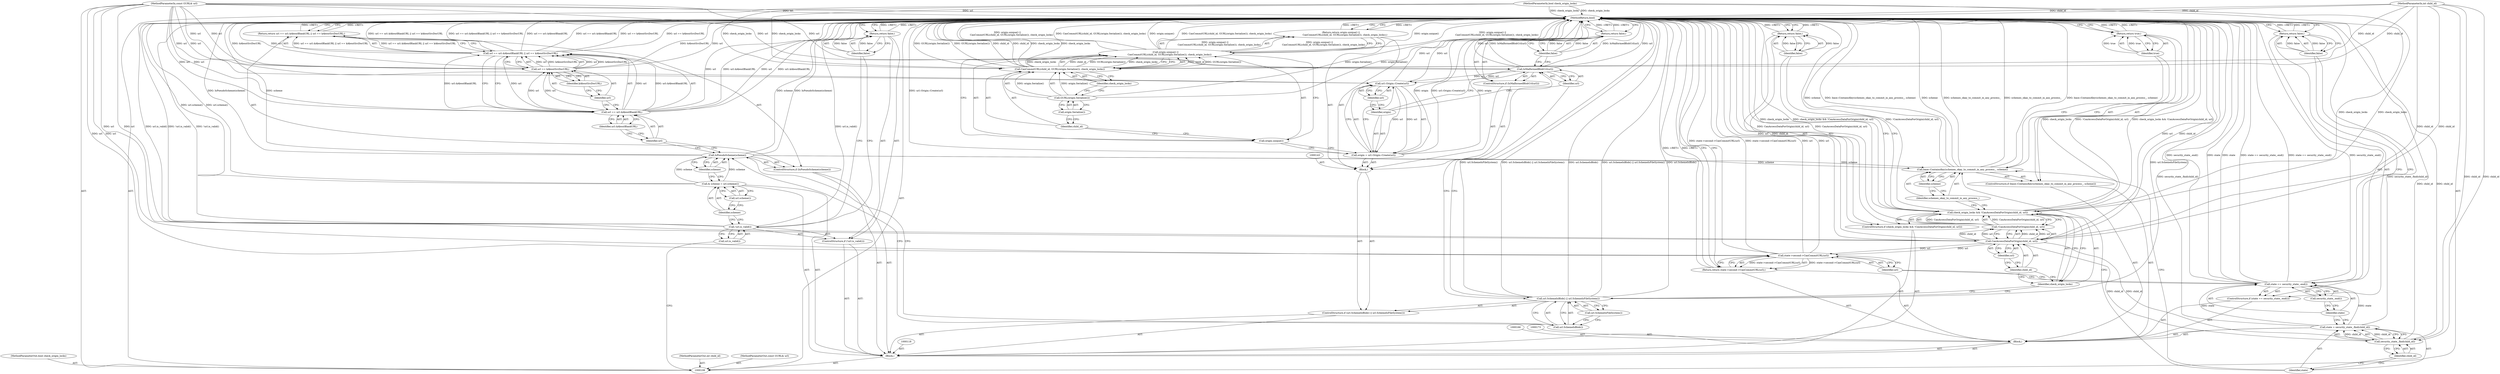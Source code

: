 digraph "0_Chrome_2078096efde1976b0fa9c820df90cedbfb2b13bc" {
"1000187" [label="(MethodReturn,bool)"];
"1000109" [label="(MethodParameterIn,int child_id)"];
"1000283" [label="(MethodParameterOut,int child_id)"];
"1000126" [label="(Call,url == url::kAboutBlankURL || url == kAboutSrcDocURL)"];
"1000127" [label="(Call,url == url::kAboutBlankURL)"];
"1000128" [label="(Identifier,url)"];
"1000129" [label="(Identifier,url::kAboutBlankURL)"];
"1000125" [label="(Return,return url == url::kAboutBlankURL || url == kAboutSrcDocURL;)"];
"1000130" [label="(Call,url == kAboutSrcDocURL)"];
"1000131" [label="(Identifier,url)"];
"1000132" [label="(Identifier,kAboutSrcDocURL)"];
"1000133" [label="(ControlStructure,if (url.SchemeIsBlob() || url.SchemeIsFileSystem()))"];
"1000136" [label="(Call,url.SchemeIsFileSystem())"];
"1000134" [label="(Call,url.SchemeIsBlob() || url.SchemeIsFileSystem())"];
"1000135" [label="(Call,url.SchemeIsBlob())"];
"1000140" [label="(Identifier,url)"];
"1000138" [label="(ControlStructure,if (IsMalformedBlobUrl(url)))"];
"1000139" [label="(Call,IsMalformedBlobUrl(url))"];
"1000142" [label="(Identifier,false)"];
"1000141" [label="(Return,return false;)"];
"1000144" [label="(Call,origin = url::Origin::Create(url))"];
"1000145" [label="(Identifier,origin)"];
"1000146" [label="(Call,url::Origin::Create(url))"];
"1000147" [label="(Identifier,url)"];
"1000137" [label="(Block,)"];
"1000149" [label="(Call,origin.unique() ||\n           CanCommitURL(child_id, GURL(origin.Serialize()), check_origin_locks))"];
"1000150" [label="(Call,origin.unique())"];
"1000148" [label="(Return,return origin.unique() ||\n           CanCommitURL(child_id, GURL(origin.Serialize()), check_origin_locks);)"];
"1000151" [label="(Call,CanCommitURL(child_id, GURL(origin.Serialize()), check_origin_locks))"];
"1000152" [label="(Identifier,child_id)"];
"1000153" [label="(Call,GURL(origin.Serialize()))"];
"1000154" [label="(Call,origin.Serialize())"];
"1000155" [label="(Identifier,check_origin_locks)"];
"1000110" [label="(MethodParameterIn,const GURL& url)"];
"1000284" [label="(MethodParameterOut,const GURL& url)"];
"1000156" [label="(ControlStructure,if (check_origin_locks && !CanAccessDataForOrigin(child_id, url)))"];
"1000159" [label="(Call,!CanAccessDataForOrigin(child_id, url))"];
"1000160" [label="(Call,CanAccessDataForOrigin(child_id, url))"];
"1000161" [label="(Identifier,child_id)"];
"1000157" [label="(Call,check_origin_locks && !CanAccessDataForOrigin(child_id, url))"];
"1000158" [label="(Identifier,check_origin_locks)"];
"1000162" [label="(Identifier,url)"];
"1000164" [label="(Identifier,false)"];
"1000163" [label="(Return,return false;)"];
"1000111" [label="(MethodParameterIn,bool check_origin_locks)"];
"1000285" [label="(MethodParameterOut,bool check_origin_locks)"];
"1000112" [label="(Block,)"];
"1000169" [label="(Identifier,schemes_okay_to_commit_in_any_process_)"];
"1000167" [label="(ControlStructure,if (base::ContainsKey(schemes_okay_to_commit_in_any_process_, scheme)))"];
"1000170" [label="(Identifier,scheme)"];
"1000168" [label="(Call,base::ContainsKey(schemes_okay_to_commit_in_any_process_, scheme))"];
"1000172" [label="(Identifier,true)"];
"1000171" [label="(Return,return true;)"];
"1000174" [label="(Call,state = security_state_.find(child_id))"];
"1000175" [label="(Identifier,state)"];
"1000176" [label="(Call,security_state_.find(child_id))"];
"1000165" [label="(Block,)"];
"1000177" [label="(Identifier,child_id)"];
"1000181" [label="(Call,security_state_.end())"];
"1000178" [label="(ControlStructure,if (state == security_state_.end()))"];
"1000179" [label="(Call,state == security_state_.end())"];
"1000180" [label="(Identifier,state)"];
"1000183" [label="(Identifier,false)"];
"1000182" [label="(Return,return false;)"];
"1000113" [label="(ControlStructure,if (!url.is_valid()))"];
"1000114" [label="(Call,!url.is_valid())"];
"1000115" [label="(Call,url.is_valid())"];
"1000185" [label="(Call,state->second->CanCommitURL(url))"];
"1000186" [label="(Identifier,url)"];
"1000184" [label="(Return,return state->second->CanCommitURL(url);)"];
"1000117" [label="(Identifier,false)"];
"1000116" [label="(Return,return false;)"];
"1000119" [label="(Call,& scheme = url.scheme())"];
"1000120" [label="(Identifier,scheme)"];
"1000121" [label="(Call,url.scheme())"];
"1000122" [label="(ControlStructure,if (IsPseudoScheme(scheme)))"];
"1000124" [label="(Identifier,scheme)"];
"1000123" [label="(Call,IsPseudoScheme(scheme))"];
"1000187" -> "1000108"  [label="AST: "];
"1000187" -> "1000116"  [label="CFG: "];
"1000187" -> "1000125"  [label="CFG: "];
"1000187" -> "1000141"  [label="CFG: "];
"1000187" -> "1000148"  [label="CFG: "];
"1000187" -> "1000163"  [label="CFG: "];
"1000187" -> "1000171"  [label="CFG: "];
"1000187" -> "1000182"  [label="CFG: "];
"1000187" -> "1000184"  [label="CFG: "];
"1000157" -> "1000187"  [label="DDG: !CanAccessDataForOrigin(child_id, url)"];
"1000157" -> "1000187"  [label="DDG: check_origin_locks && !CanAccessDataForOrigin(child_id, url)"];
"1000157" -> "1000187"  [label="DDG: check_origin_locks"];
"1000185" -> "1000187"  [label="DDG: state->second->CanCommitURL(url)"];
"1000185" -> "1000187"  [label="DDG: url"];
"1000149" -> "1000187"  [label="DDG: CanCommitURL(child_id, GURL(origin.Serialize()), check_origin_locks)"];
"1000149" -> "1000187"  [label="DDG: origin.unique() ||\n           CanCommitURL(child_id, GURL(origin.Serialize()), check_origin_locks)"];
"1000149" -> "1000187"  [label="DDG: origin.unique()"];
"1000168" -> "1000187"  [label="DDG: schemes_okay_to_commit_in_any_process_"];
"1000168" -> "1000187"  [label="DDG: base::ContainsKey(schemes_okay_to_commit_in_any_process_, scheme)"];
"1000168" -> "1000187"  [label="DDG: scheme"];
"1000179" -> "1000187"  [label="DDG: state == security_state_.end()"];
"1000179" -> "1000187"  [label="DDG: security_state_.end()"];
"1000179" -> "1000187"  [label="DDG: state"];
"1000153" -> "1000187"  [label="DDG: origin.Serialize()"];
"1000127" -> "1000187"  [label="DDG: url"];
"1000127" -> "1000187"  [label="DDG: url::kAboutBlankURL"];
"1000126" -> "1000187"  [label="DDG: url == kAboutSrcDocURL"];
"1000126" -> "1000187"  [label="DDG: url == url::kAboutBlankURL || url == kAboutSrcDocURL"];
"1000126" -> "1000187"  [label="DDG: url == url::kAboutBlankURL"];
"1000114" -> "1000187"  [label="DDG: !url.is_valid()"];
"1000114" -> "1000187"  [label="DDG: url.is_valid()"];
"1000159" -> "1000187"  [label="DDG: CanAccessDataForOrigin(child_id, url)"];
"1000123" -> "1000187"  [label="DDG: IsPseudoScheme(scheme)"];
"1000123" -> "1000187"  [label="DDG: scheme"];
"1000130" -> "1000187"  [label="DDG: kAboutSrcDocURL"];
"1000130" -> "1000187"  [label="DDG: url"];
"1000139" -> "1000187"  [label="DDG: IsMalformedBlobUrl(url)"];
"1000139" -> "1000187"  [label="DDG: url"];
"1000151" -> "1000187"  [label="DDG: child_id"];
"1000151" -> "1000187"  [label="DDG: check_origin_locks"];
"1000151" -> "1000187"  [label="DDG: GURL(origin.Serialize())"];
"1000134" -> "1000187"  [label="DDG: url.SchemeIsBlob() || url.SchemeIsFileSystem()"];
"1000134" -> "1000187"  [label="DDG: url.SchemeIsBlob()"];
"1000134" -> "1000187"  [label="DDG: url.SchemeIsFileSystem()"];
"1000119" -> "1000187"  [label="DDG: url.scheme()"];
"1000174" -> "1000187"  [label="DDG: security_state_.find(child_id)"];
"1000110" -> "1000187"  [label="DDG: url"];
"1000144" -> "1000187"  [label="DDG: origin"];
"1000144" -> "1000187"  [label="DDG: url::Origin::Create(url)"];
"1000176" -> "1000187"  [label="DDG: child_id"];
"1000160" -> "1000187"  [label="DDG: url"];
"1000160" -> "1000187"  [label="DDG: child_id"];
"1000146" -> "1000187"  [label="DDG: url"];
"1000111" -> "1000187"  [label="DDG: check_origin_locks"];
"1000109" -> "1000187"  [label="DDG: child_id"];
"1000116" -> "1000187"  [label="DDG: <RET>"];
"1000184" -> "1000187"  [label="DDG: <RET>"];
"1000125" -> "1000187"  [label="DDG: <RET>"];
"1000148" -> "1000187"  [label="DDG: <RET>"];
"1000163" -> "1000187"  [label="DDG: <RET>"];
"1000141" -> "1000187"  [label="DDG: <RET>"];
"1000182" -> "1000187"  [label="DDG: <RET>"];
"1000171" -> "1000187"  [label="DDG: <RET>"];
"1000109" -> "1000108"  [label="AST: "];
"1000109" -> "1000187"  [label="DDG: child_id"];
"1000109" -> "1000151"  [label="DDG: child_id"];
"1000109" -> "1000160"  [label="DDG: child_id"];
"1000109" -> "1000176"  [label="DDG: child_id"];
"1000283" -> "1000108"  [label="AST: "];
"1000126" -> "1000125"  [label="AST: "];
"1000126" -> "1000127"  [label="CFG: "];
"1000126" -> "1000130"  [label="CFG: "];
"1000127" -> "1000126"  [label="AST: "];
"1000130" -> "1000126"  [label="AST: "];
"1000125" -> "1000126"  [label="CFG: "];
"1000126" -> "1000187"  [label="DDG: url == kAboutSrcDocURL"];
"1000126" -> "1000187"  [label="DDG: url == url::kAboutBlankURL || url == kAboutSrcDocURL"];
"1000126" -> "1000187"  [label="DDG: url == url::kAboutBlankURL"];
"1000126" -> "1000125"  [label="DDG: url == url::kAboutBlankURL || url == kAboutSrcDocURL"];
"1000127" -> "1000126"  [label="DDG: url"];
"1000127" -> "1000126"  [label="DDG: url::kAboutBlankURL"];
"1000130" -> "1000126"  [label="DDG: url"];
"1000130" -> "1000126"  [label="DDG: kAboutSrcDocURL"];
"1000127" -> "1000126"  [label="AST: "];
"1000127" -> "1000129"  [label="CFG: "];
"1000128" -> "1000127"  [label="AST: "];
"1000129" -> "1000127"  [label="AST: "];
"1000131" -> "1000127"  [label="CFG: "];
"1000126" -> "1000127"  [label="CFG: "];
"1000127" -> "1000187"  [label="DDG: url"];
"1000127" -> "1000187"  [label="DDG: url::kAboutBlankURL"];
"1000127" -> "1000126"  [label="DDG: url"];
"1000127" -> "1000126"  [label="DDG: url::kAboutBlankURL"];
"1000110" -> "1000127"  [label="DDG: url"];
"1000127" -> "1000130"  [label="DDG: url"];
"1000128" -> "1000127"  [label="AST: "];
"1000128" -> "1000123"  [label="CFG: "];
"1000129" -> "1000128"  [label="CFG: "];
"1000129" -> "1000127"  [label="AST: "];
"1000129" -> "1000128"  [label="CFG: "];
"1000127" -> "1000129"  [label="CFG: "];
"1000125" -> "1000122"  [label="AST: "];
"1000125" -> "1000126"  [label="CFG: "];
"1000126" -> "1000125"  [label="AST: "];
"1000187" -> "1000125"  [label="CFG: "];
"1000125" -> "1000187"  [label="DDG: <RET>"];
"1000126" -> "1000125"  [label="DDG: url == url::kAboutBlankURL || url == kAboutSrcDocURL"];
"1000130" -> "1000126"  [label="AST: "];
"1000130" -> "1000132"  [label="CFG: "];
"1000131" -> "1000130"  [label="AST: "];
"1000132" -> "1000130"  [label="AST: "];
"1000126" -> "1000130"  [label="CFG: "];
"1000130" -> "1000187"  [label="DDG: kAboutSrcDocURL"];
"1000130" -> "1000187"  [label="DDG: url"];
"1000130" -> "1000126"  [label="DDG: url"];
"1000130" -> "1000126"  [label="DDG: kAboutSrcDocURL"];
"1000127" -> "1000130"  [label="DDG: url"];
"1000110" -> "1000130"  [label="DDG: url"];
"1000131" -> "1000130"  [label="AST: "];
"1000131" -> "1000127"  [label="CFG: "];
"1000132" -> "1000131"  [label="CFG: "];
"1000132" -> "1000130"  [label="AST: "];
"1000132" -> "1000131"  [label="CFG: "];
"1000130" -> "1000132"  [label="CFG: "];
"1000133" -> "1000112"  [label="AST: "];
"1000134" -> "1000133"  [label="AST: "];
"1000137" -> "1000133"  [label="AST: "];
"1000136" -> "1000134"  [label="AST: "];
"1000136" -> "1000135"  [label="CFG: "];
"1000134" -> "1000136"  [label="CFG: "];
"1000134" -> "1000133"  [label="AST: "];
"1000134" -> "1000135"  [label="CFG: "];
"1000134" -> "1000136"  [label="CFG: "];
"1000135" -> "1000134"  [label="AST: "];
"1000136" -> "1000134"  [label="AST: "];
"1000140" -> "1000134"  [label="CFG: "];
"1000158" -> "1000134"  [label="CFG: "];
"1000134" -> "1000187"  [label="DDG: url.SchemeIsBlob() || url.SchemeIsFileSystem()"];
"1000134" -> "1000187"  [label="DDG: url.SchemeIsBlob()"];
"1000134" -> "1000187"  [label="DDG: url.SchemeIsFileSystem()"];
"1000135" -> "1000134"  [label="AST: "];
"1000135" -> "1000123"  [label="CFG: "];
"1000136" -> "1000135"  [label="CFG: "];
"1000134" -> "1000135"  [label="CFG: "];
"1000140" -> "1000139"  [label="AST: "];
"1000140" -> "1000134"  [label="CFG: "];
"1000139" -> "1000140"  [label="CFG: "];
"1000138" -> "1000137"  [label="AST: "];
"1000139" -> "1000138"  [label="AST: "];
"1000141" -> "1000138"  [label="AST: "];
"1000139" -> "1000138"  [label="AST: "];
"1000139" -> "1000140"  [label="CFG: "];
"1000140" -> "1000139"  [label="AST: "];
"1000142" -> "1000139"  [label="CFG: "];
"1000145" -> "1000139"  [label="CFG: "];
"1000139" -> "1000187"  [label="DDG: IsMalformedBlobUrl(url)"];
"1000139" -> "1000187"  [label="DDG: url"];
"1000110" -> "1000139"  [label="DDG: url"];
"1000139" -> "1000146"  [label="DDG: url"];
"1000142" -> "1000141"  [label="AST: "];
"1000142" -> "1000139"  [label="CFG: "];
"1000141" -> "1000142"  [label="CFG: "];
"1000142" -> "1000141"  [label="DDG: false"];
"1000141" -> "1000138"  [label="AST: "];
"1000141" -> "1000142"  [label="CFG: "];
"1000142" -> "1000141"  [label="AST: "];
"1000187" -> "1000141"  [label="CFG: "];
"1000141" -> "1000187"  [label="DDG: <RET>"];
"1000142" -> "1000141"  [label="DDG: false"];
"1000144" -> "1000137"  [label="AST: "];
"1000144" -> "1000146"  [label="CFG: "];
"1000145" -> "1000144"  [label="AST: "];
"1000146" -> "1000144"  [label="AST: "];
"1000150" -> "1000144"  [label="CFG: "];
"1000144" -> "1000187"  [label="DDG: origin"];
"1000144" -> "1000187"  [label="DDG: url::Origin::Create(url)"];
"1000146" -> "1000144"  [label="DDG: url"];
"1000145" -> "1000144"  [label="AST: "];
"1000145" -> "1000139"  [label="CFG: "];
"1000147" -> "1000145"  [label="CFG: "];
"1000146" -> "1000144"  [label="AST: "];
"1000146" -> "1000147"  [label="CFG: "];
"1000147" -> "1000146"  [label="AST: "];
"1000144" -> "1000146"  [label="CFG: "];
"1000146" -> "1000187"  [label="DDG: url"];
"1000146" -> "1000144"  [label="DDG: url"];
"1000139" -> "1000146"  [label="DDG: url"];
"1000110" -> "1000146"  [label="DDG: url"];
"1000147" -> "1000146"  [label="AST: "];
"1000147" -> "1000145"  [label="CFG: "];
"1000146" -> "1000147"  [label="CFG: "];
"1000137" -> "1000133"  [label="AST: "];
"1000138" -> "1000137"  [label="AST: "];
"1000143" -> "1000137"  [label="AST: "];
"1000144" -> "1000137"  [label="AST: "];
"1000148" -> "1000137"  [label="AST: "];
"1000149" -> "1000148"  [label="AST: "];
"1000149" -> "1000150"  [label="CFG: "];
"1000149" -> "1000151"  [label="CFG: "];
"1000150" -> "1000149"  [label="AST: "];
"1000151" -> "1000149"  [label="AST: "];
"1000148" -> "1000149"  [label="CFG: "];
"1000149" -> "1000187"  [label="DDG: CanCommitURL(child_id, GURL(origin.Serialize()), check_origin_locks)"];
"1000149" -> "1000187"  [label="DDG: origin.unique() ||\n           CanCommitURL(child_id, GURL(origin.Serialize()), check_origin_locks)"];
"1000149" -> "1000187"  [label="DDG: origin.unique()"];
"1000149" -> "1000148"  [label="DDG: origin.unique() ||\n           CanCommitURL(child_id, GURL(origin.Serialize()), check_origin_locks)"];
"1000151" -> "1000149"  [label="DDG: child_id"];
"1000151" -> "1000149"  [label="DDG: GURL(origin.Serialize())"];
"1000151" -> "1000149"  [label="DDG: check_origin_locks"];
"1000150" -> "1000149"  [label="AST: "];
"1000150" -> "1000144"  [label="CFG: "];
"1000152" -> "1000150"  [label="CFG: "];
"1000149" -> "1000150"  [label="CFG: "];
"1000148" -> "1000137"  [label="AST: "];
"1000148" -> "1000149"  [label="CFG: "];
"1000149" -> "1000148"  [label="AST: "];
"1000187" -> "1000148"  [label="CFG: "];
"1000148" -> "1000187"  [label="DDG: <RET>"];
"1000149" -> "1000148"  [label="DDG: origin.unique() ||\n           CanCommitURL(child_id, GURL(origin.Serialize()), check_origin_locks)"];
"1000151" -> "1000149"  [label="AST: "];
"1000151" -> "1000155"  [label="CFG: "];
"1000152" -> "1000151"  [label="AST: "];
"1000153" -> "1000151"  [label="AST: "];
"1000155" -> "1000151"  [label="AST: "];
"1000149" -> "1000151"  [label="CFG: "];
"1000151" -> "1000187"  [label="DDG: child_id"];
"1000151" -> "1000187"  [label="DDG: check_origin_locks"];
"1000151" -> "1000187"  [label="DDG: GURL(origin.Serialize())"];
"1000151" -> "1000149"  [label="DDG: child_id"];
"1000151" -> "1000149"  [label="DDG: GURL(origin.Serialize())"];
"1000151" -> "1000149"  [label="DDG: check_origin_locks"];
"1000109" -> "1000151"  [label="DDG: child_id"];
"1000153" -> "1000151"  [label="DDG: origin.Serialize()"];
"1000111" -> "1000151"  [label="DDG: check_origin_locks"];
"1000152" -> "1000151"  [label="AST: "];
"1000152" -> "1000150"  [label="CFG: "];
"1000154" -> "1000152"  [label="CFG: "];
"1000153" -> "1000151"  [label="AST: "];
"1000153" -> "1000154"  [label="CFG: "];
"1000154" -> "1000153"  [label="AST: "];
"1000155" -> "1000153"  [label="CFG: "];
"1000153" -> "1000187"  [label="DDG: origin.Serialize()"];
"1000153" -> "1000151"  [label="DDG: origin.Serialize()"];
"1000154" -> "1000153"  [label="AST: "];
"1000154" -> "1000152"  [label="CFG: "];
"1000153" -> "1000154"  [label="CFG: "];
"1000155" -> "1000151"  [label="AST: "];
"1000155" -> "1000153"  [label="CFG: "];
"1000151" -> "1000155"  [label="CFG: "];
"1000110" -> "1000108"  [label="AST: "];
"1000110" -> "1000187"  [label="DDG: url"];
"1000110" -> "1000127"  [label="DDG: url"];
"1000110" -> "1000130"  [label="DDG: url"];
"1000110" -> "1000139"  [label="DDG: url"];
"1000110" -> "1000146"  [label="DDG: url"];
"1000110" -> "1000160"  [label="DDG: url"];
"1000110" -> "1000185"  [label="DDG: url"];
"1000284" -> "1000108"  [label="AST: "];
"1000156" -> "1000112"  [label="AST: "];
"1000157" -> "1000156"  [label="AST: "];
"1000163" -> "1000156"  [label="AST: "];
"1000159" -> "1000157"  [label="AST: "];
"1000159" -> "1000160"  [label="CFG: "];
"1000160" -> "1000159"  [label="AST: "];
"1000157" -> "1000159"  [label="CFG: "];
"1000159" -> "1000187"  [label="DDG: CanAccessDataForOrigin(child_id, url)"];
"1000159" -> "1000157"  [label="DDG: CanAccessDataForOrigin(child_id, url)"];
"1000160" -> "1000159"  [label="DDG: child_id"];
"1000160" -> "1000159"  [label="DDG: url"];
"1000160" -> "1000159"  [label="AST: "];
"1000160" -> "1000162"  [label="CFG: "];
"1000161" -> "1000160"  [label="AST: "];
"1000162" -> "1000160"  [label="AST: "];
"1000159" -> "1000160"  [label="CFG: "];
"1000160" -> "1000187"  [label="DDG: url"];
"1000160" -> "1000187"  [label="DDG: child_id"];
"1000160" -> "1000159"  [label="DDG: child_id"];
"1000160" -> "1000159"  [label="DDG: url"];
"1000109" -> "1000160"  [label="DDG: child_id"];
"1000110" -> "1000160"  [label="DDG: url"];
"1000160" -> "1000176"  [label="DDG: child_id"];
"1000160" -> "1000185"  [label="DDG: url"];
"1000161" -> "1000160"  [label="AST: "];
"1000161" -> "1000158"  [label="CFG: "];
"1000162" -> "1000161"  [label="CFG: "];
"1000157" -> "1000156"  [label="AST: "];
"1000157" -> "1000158"  [label="CFG: "];
"1000157" -> "1000159"  [label="CFG: "];
"1000158" -> "1000157"  [label="AST: "];
"1000159" -> "1000157"  [label="AST: "];
"1000164" -> "1000157"  [label="CFG: "];
"1000169" -> "1000157"  [label="CFG: "];
"1000157" -> "1000187"  [label="DDG: !CanAccessDataForOrigin(child_id, url)"];
"1000157" -> "1000187"  [label="DDG: check_origin_locks && !CanAccessDataForOrigin(child_id, url)"];
"1000157" -> "1000187"  [label="DDG: check_origin_locks"];
"1000111" -> "1000157"  [label="DDG: check_origin_locks"];
"1000159" -> "1000157"  [label="DDG: CanAccessDataForOrigin(child_id, url)"];
"1000158" -> "1000157"  [label="AST: "];
"1000158" -> "1000134"  [label="CFG: "];
"1000161" -> "1000158"  [label="CFG: "];
"1000157" -> "1000158"  [label="CFG: "];
"1000162" -> "1000160"  [label="AST: "];
"1000162" -> "1000161"  [label="CFG: "];
"1000160" -> "1000162"  [label="CFG: "];
"1000164" -> "1000163"  [label="AST: "];
"1000164" -> "1000157"  [label="CFG: "];
"1000163" -> "1000164"  [label="CFG: "];
"1000164" -> "1000163"  [label="DDG: false"];
"1000163" -> "1000156"  [label="AST: "];
"1000163" -> "1000164"  [label="CFG: "];
"1000164" -> "1000163"  [label="AST: "];
"1000187" -> "1000163"  [label="CFG: "];
"1000163" -> "1000187"  [label="DDG: <RET>"];
"1000164" -> "1000163"  [label="DDG: false"];
"1000111" -> "1000108"  [label="AST: "];
"1000111" -> "1000187"  [label="DDG: check_origin_locks"];
"1000111" -> "1000151"  [label="DDG: check_origin_locks"];
"1000111" -> "1000157"  [label="DDG: check_origin_locks"];
"1000285" -> "1000108"  [label="AST: "];
"1000112" -> "1000108"  [label="AST: "];
"1000113" -> "1000112"  [label="AST: "];
"1000118" -> "1000112"  [label="AST: "];
"1000119" -> "1000112"  [label="AST: "];
"1000122" -> "1000112"  [label="AST: "];
"1000133" -> "1000112"  [label="AST: "];
"1000156" -> "1000112"  [label="AST: "];
"1000165" -> "1000112"  [label="AST: "];
"1000169" -> "1000168"  [label="AST: "];
"1000169" -> "1000157"  [label="CFG: "];
"1000170" -> "1000169"  [label="CFG: "];
"1000167" -> "1000165"  [label="AST: "];
"1000168" -> "1000167"  [label="AST: "];
"1000171" -> "1000167"  [label="AST: "];
"1000170" -> "1000168"  [label="AST: "];
"1000170" -> "1000169"  [label="CFG: "];
"1000168" -> "1000170"  [label="CFG: "];
"1000168" -> "1000167"  [label="AST: "];
"1000168" -> "1000170"  [label="CFG: "];
"1000169" -> "1000168"  [label="AST: "];
"1000170" -> "1000168"  [label="AST: "];
"1000172" -> "1000168"  [label="CFG: "];
"1000175" -> "1000168"  [label="CFG: "];
"1000168" -> "1000187"  [label="DDG: schemes_okay_to_commit_in_any_process_"];
"1000168" -> "1000187"  [label="DDG: base::ContainsKey(schemes_okay_to_commit_in_any_process_, scheme)"];
"1000168" -> "1000187"  [label="DDG: scheme"];
"1000123" -> "1000168"  [label="DDG: scheme"];
"1000172" -> "1000171"  [label="AST: "];
"1000172" -> "1000168"  [label="CFG: "];
"1000171" -> "1000172"  [label="CFG: "];
"1000172" -> "1000171"  [label="DDG: true"];
"1000171" -> "1000167"  [label="AST: "];
"1000171" -> "1000172"  [label="CFG: "];
"1000172" -> "1000171"  [label="AST: "];
"1000187" -> "1000171"  [label="CFG: "];
"1000171" -> "1000187"  [label="DDG: <RET>"];
"1000172" -> "1000171"  [label="DDG: true"];
"1000174" -> "1000165"  [label="AST: "];
"1000174" -> "1000176"  [label="CFG: "];
"1000175" -> "1000174"  [label="AST: "];
"1000176" -> "1000174"  [label="AST: "];
"1000180" -> "1000174"  [label="CFG: "];
"1000174" -> "1000187"  [label="DDG: security_state_.find(child_id)"];
"1000176" -> "1000174"  [label="DDG: child_id"];
"1000174" -> "1000179"  [label="DDG: state"];
"1000175" -> "1000174"  [label="AST: "];
"1000175" -> "1000168"  [label="CFG: "];
"1000177" -> "1000175"  [label="CFG: "];
"1000176" -> "1000174"  [label="AST: "];
"1000176" -> "1000177"  [label="CFG: "];
"1000177" -> "1000176"  [label="AST: "];
"1000174" -> "1000176"  [label="CFG: "];
"1000176" -> "1000187"  [label="DDG: child_id"];
"1000176" -> "1000174"  [label="DDG: child_id"];
"1000160" -> "1000176"  [label="DDG: child_id"];
"1000109" -> "1000176"  [label="DDG: child_id"];
"1000165" -> "1000112"  [label="AST: "];
"1000166" -> "1000165"  [label="AST: "];
"1000167" -> "1000165"  [label="AST: "];
"1000173" -> "1000165"  [label="AST: "];
"1000174" -> "1000165"  [label="AST: "];
"1000178" -> "1000165"  [label="AST: "];
"1000184" -> "1000165"  [label="AST: "];
"1000177" -> "1000176"  [label="AST: "];
"1000177" -> "1000175"  [label="CFG: "];
"1000176" -> "1000177"  [label="CFG: "];
"1000181" -> "1000179"  [label="AST: "];
"1000181" -> "1000180"  [label="CFG: "];
"1000179" -> "1000181"  [label="CFG: "];
"1000178" -> "1000165"  [label="AST: "];
"1000179" -> "1000178"  [label="AST: "];
"1000182" -> "1000178"  [label="AST: "];
"1000179" -> "1000178"  [label="AST: "];
"1000179" -> "1000181"  [label="CFG: "];
"1000180" -> "1000179"  [label="AST: "];
"1000181" -> "1000179"  [label="AST: "];
"1000183" -> "1000179"  [label="CFG: "];
"1000186" -> "1000179"  [label="CFG: "];
"1000179" -> "1000187"  [label="DDG: state == security_state_.end()"];
"1000179" -> "1000187"  [label="DDG: security_state_.end()"];
"1000179" -> "1000187"  [label="DDG: state"];
"1000174" -> "1000179"  [label="DDG: state"];
"1000180" -> "1000179"  [label="AST: "];
"1000180" -> "1000174"  [label="CFG: "];
"1000181" -> "1000180"  [label="CFG: "];
"1000183" -> "1000182"  [label="AST: "];
"1000183" -> "1000179"  [label="CFG: "];
"1000182" -> "1000183"  [label="CFG: "];
"1000183" -> "1000182"  [label="DDG: false"];
"1000182" -> "1000178"  [label="AST: "];
"1000182" -> "1000183"  [label="CFG: "];
"1000183" -> "1000182"  [label="AST: "];
"1000187" -> "1000182"  [label="CFG: "];
"1000182" -> "1000187"  [label="DDG: <RET>"];
"1000183" -> "1000182"  [label="DDG: false"];
"1000113" -> "1000112"  [label="AST: "];
"1000114" -> "1000113"  [label="AST: "];
"1000116" -> "1000113"  [label="AST: "];
"1000114" -> "1000113"  [label="AST: "];
"1000114" -> "1000115"  [label="CFG: "];
"1000115" -> "1000114"  [label="AST: "];
"1000117" -> "1000114"  [label="CFG: "];
"1000120" -> "1000114"  [label="CFG: "];
"1000114" -> "1000187"  [label="DDG: !url.is_valid()"];
"1000114" -> "1000187"  [label="DDG: url.is_valid()"];
"1000115" -> "1000114"  [label="AST: "];
"1000115" -> "1000108"  [label="CFG: "];
"1000114" -> "1000115"  [label="CFG: "];
"1000185" -> "1000184"  [label="AST: "];
"1000185" -> "1000186"  [label="CFG: "];
"1000186" -> "1000185"  [label="AST: "];
"1000184" -> "1000185"  [label="CFG: "];
"1000185" -> "1000187"  [label="DDG: state->second->CanCommitURL(url)"];
"1000185" -> "1000187"  [label="DDG: url"];
"1000185" -> "1000184"  [label="DDG: state->second->CanCommitURL(url)"];
"1000160" -> "1000185"  [label="DDG: url"];
"1000110" -> "1000185"  [label="DDG: url"];
"1000186" -> "1000185"  [label="AST: "];
"1000186" -> "1000179"  [label="CFG: "];
"1000185" -> "1000186"  [label="CFG: "];
"1000184" -> "1000165"  [label="AST: "];
"1000184" -> "1000185"  [label="CFG: "];
"1000185" -> "1000184"  [label="AST: "];
"1000187" -> "1000184"  [label="CFG: "];
"1000184" -> "1000187"  [label="DDG: <RET>"];
"1000185" -> "1000184"  [label="DDG: state->second->CanCommitURL(url)"];
"1000117" -> "1000116"  [label="AST: "];
"1000117" -> "1000114"  [label="CFG: "];
"1000116" -> "1000117"  [label="CFG: "];
"1000117" -> "1000116"  [label="DDG: false"];
"1000116" -> "1000113"  [label="AST: "];
"1000116" -> "1000117"  [label="CFG: "];
"1000117" -> "1000116"  [label="AST: "];
"1000187" -> "1000116"  [label="CFG: "];
"1000116" -> "1000187"  [label="DDG: <RET>"];
"1000117" -> "1000116"  [label="DDG: false"];
"1000119" -> "1000112"  [label="AST: "];
"1000119" -> "1000121"  [label="CFG: "];
"1000120" -> "1000119"  [label="AST: "];
"1000121" -> "1000119"  [label="AST: "];
"1000124" -> "1000119"  [label="CFG: "];
"1000119" -> "1000187"  [label="DDG: url.scheme()"];
"1000119" -> "1000123"  [label="DDG: scheme"];
"1000120" -> "1000119"  [label="AST: "];
"1000120" -> "1000114"  [label="CFG: "];
"1000121" -> "1000120"  [label="CFG: "];
"1000121" -> "1000119"  [label="AST: "];
"1000121" -> "1000120"  [label="CFG: "];
"1000119" -> "1000121"  [label="CFG: "];
"1000122" -> "1000112"  [label="AST: "];
"1000123" -> "1000122"  [label="AST: "];
"1000125" -> "1000122"  [label="AST: "];
"1000124" -> "1000123"  [label="AST: "];
"1000124" -> "1000119"  [label="CFG: "];
"1000123" -> "1000124"  [label="CFG: "];
"1000123" -> "1000122"  [label="AST: "];
"1000123" -> "1000124"  [label="CFG: "];
"1000124" -> "1000123"  [label="AST: "];
"1000128" -> "1000123"  [label="CFG: "];
"1000135" -> "1000123"  [label="CFG: "];
"1000123" -> "1000187"  [label="DDG: IsPseudoScheme(scheme)"];
"1000123" -> "1000187"  [label="DDG: scheme"];
"1000119" -> "1000123"  [label="DDG: scheme"];
"1000123" -> "1000168"  [label="DDG: scheme"];
}
